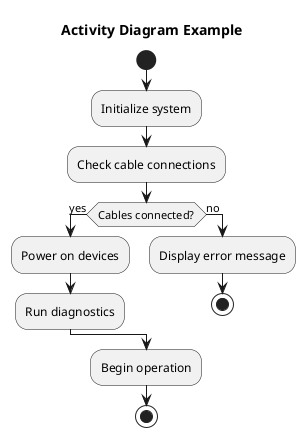 @startuml cables
title Activity Diagram Example

start

:Initialize system;
:Check cable connections;

if (Cables connected?) then (yes)
    :Power on devices;
    :Run diagnostics;
else (no)
    :Display error message;
    stop
endif

:Begin operation;

stop
@enduml